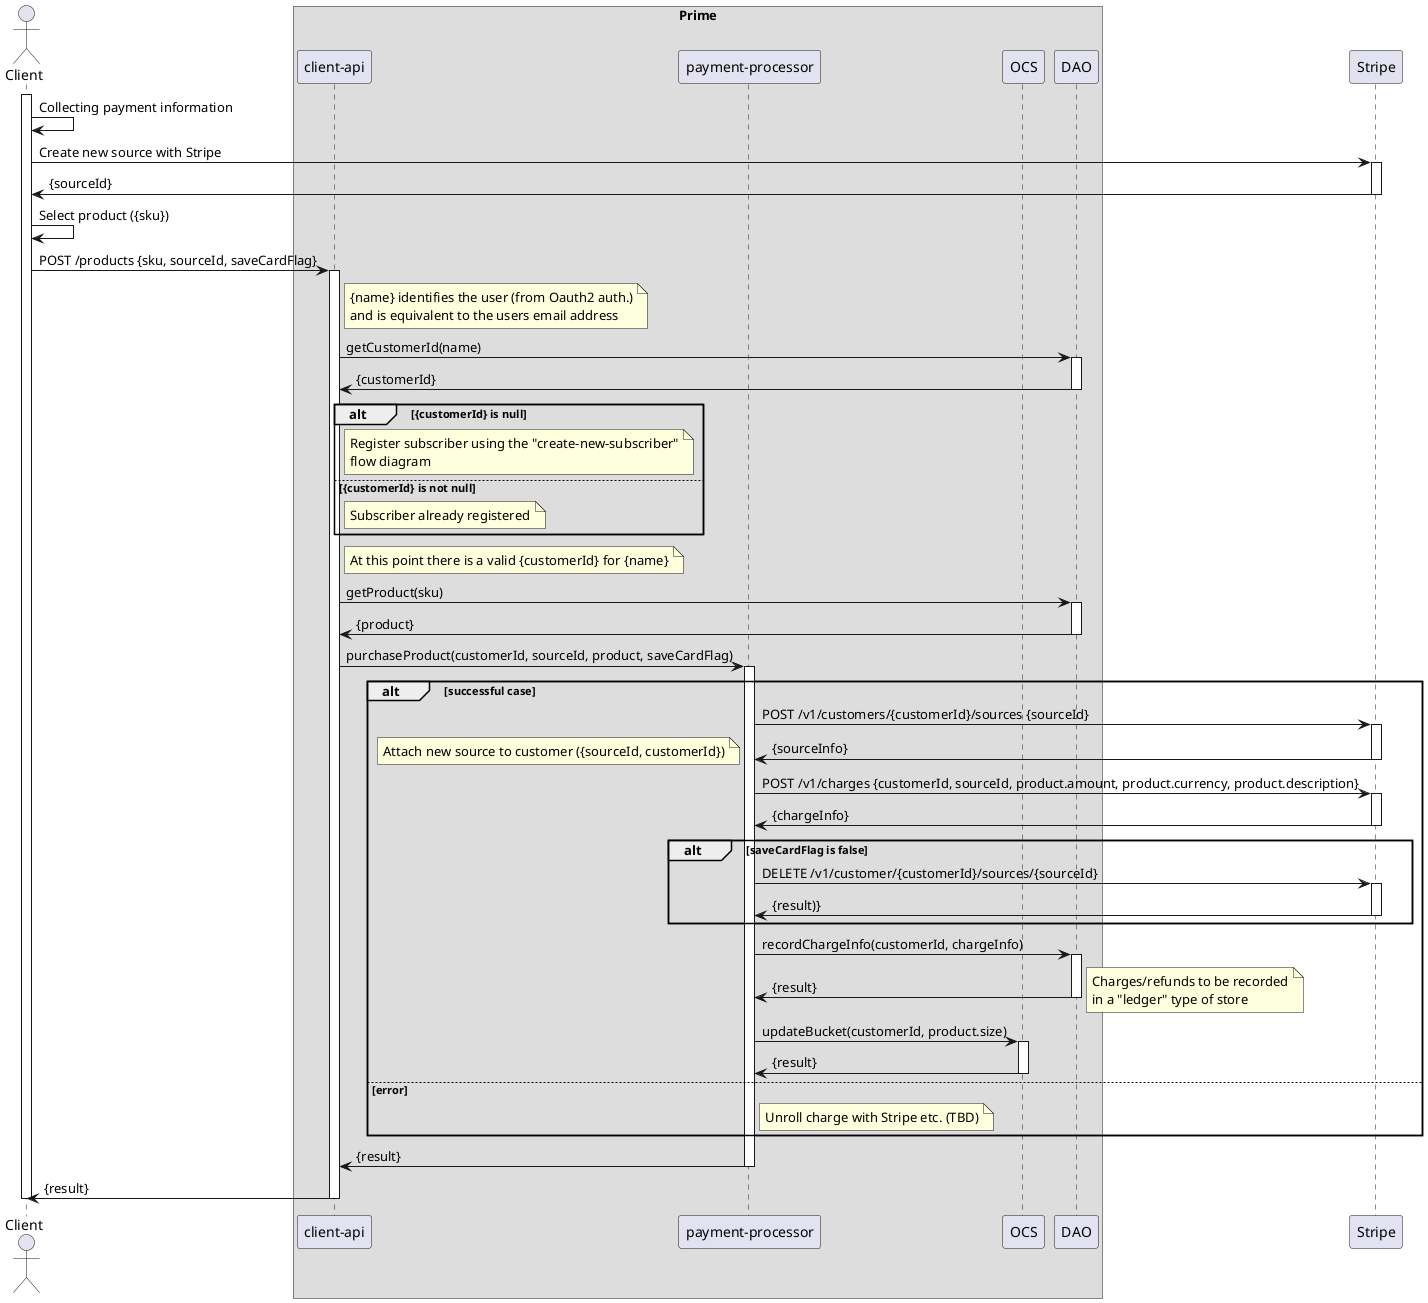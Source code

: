 @startuml

actor Client
participant Client

box "Prime"
    participant "client-api"
    participant "payment-processor"
    participant OCS
    participant DAO
end box
participant Stripe

activate Client
    Client -> Client : Collecting payment information

    Client -> Stripe : Create new source with Stripe
    activate Stripe
    Stripe -> Client : {sourceId}
    deactivate Stripe

    Client -> Client : Select product ({sku})

    Client -> "client-api": POST /products {sku, sourceId, saveCardFlag}
    activate "client-api"
    note right of "client-api"
       {name} identifies the user (from Oauth2 auth.)
       and is equivalent to the users email address
    end note

    "client-api" -> DAO : getCustomerId(name)
    activate DAO
    DAO -> "client-api" : {customerId}
    deactivate DAO

    alt {customerId} is null
        note right of "client-api"
            Register subscriber using the "create-new-subscriber"
            flow diagram
        end note
    else {customerId} is not null
        note right of "client-api"
            Subscriber already registered
        end note
    end
    note right of "client-api"
        At this point there is a valid {customerId} for {name}
    end note

    "client-api" -> DAO : getProduct(sku)
    activate DAO
    DAO -> "client-api" : {product}
    deactivate DAO

    "client-api" -> "payment-processor" : purchaseProduct(customerId, sourceId, product, saveCardFlag)
    activate "payment-processor"

    alt successful case

        "payment-processor" -> Stripe : POST /v1/customers/{customerId}/sources {sourceId}
        activate Stripe
        Stripe -> "payment-processor" : {sourceInfo}
        deactivate Stripe
        note left : Attach new source to customer ({sourceId, customerId})

        "payment-processor" -> Stripe : POST /v1/charges {customerId, sourceId, product.amount, product.currency, product.description}
        activate Stripe
        Stripe -> "payment-processor" : {chargeInfo}
        deactivate Stripe

        alt saveCardFlag is false
            "payment-processor" -> Stripe : DELETE /v1/customer/{customerId}/sources/{sourceId}
             activate Stripe
            Stripe -> "payment-processor" : {result)}
            deactivate Stripe
        end

        "payment-processor" -> DAO: recordChargeInfo(customerId, chargeInfo)
        activate DAO
        DAO -> "payment-processor" : {result}
        deactivate DAO
        note right
          Charges/refunds to be recorded
          in a "ledger" type of store
        end note

        "payment-processor" -> OCS : updateBucket(customerId, product.size)
        activate OCS
        OCS -> "payment-processor" : {result}
        deactivate OCS

    else error
         note right of "payment-processor" : Unroll charge with Stripe etc. (TBD)

    end

    "payment-processor" -> "client-api" : {result}
    deactivate "payment-processor"

    "client-api" -> Client : {result}
    deactivate "client-api"

deactivate Client

@enduml
